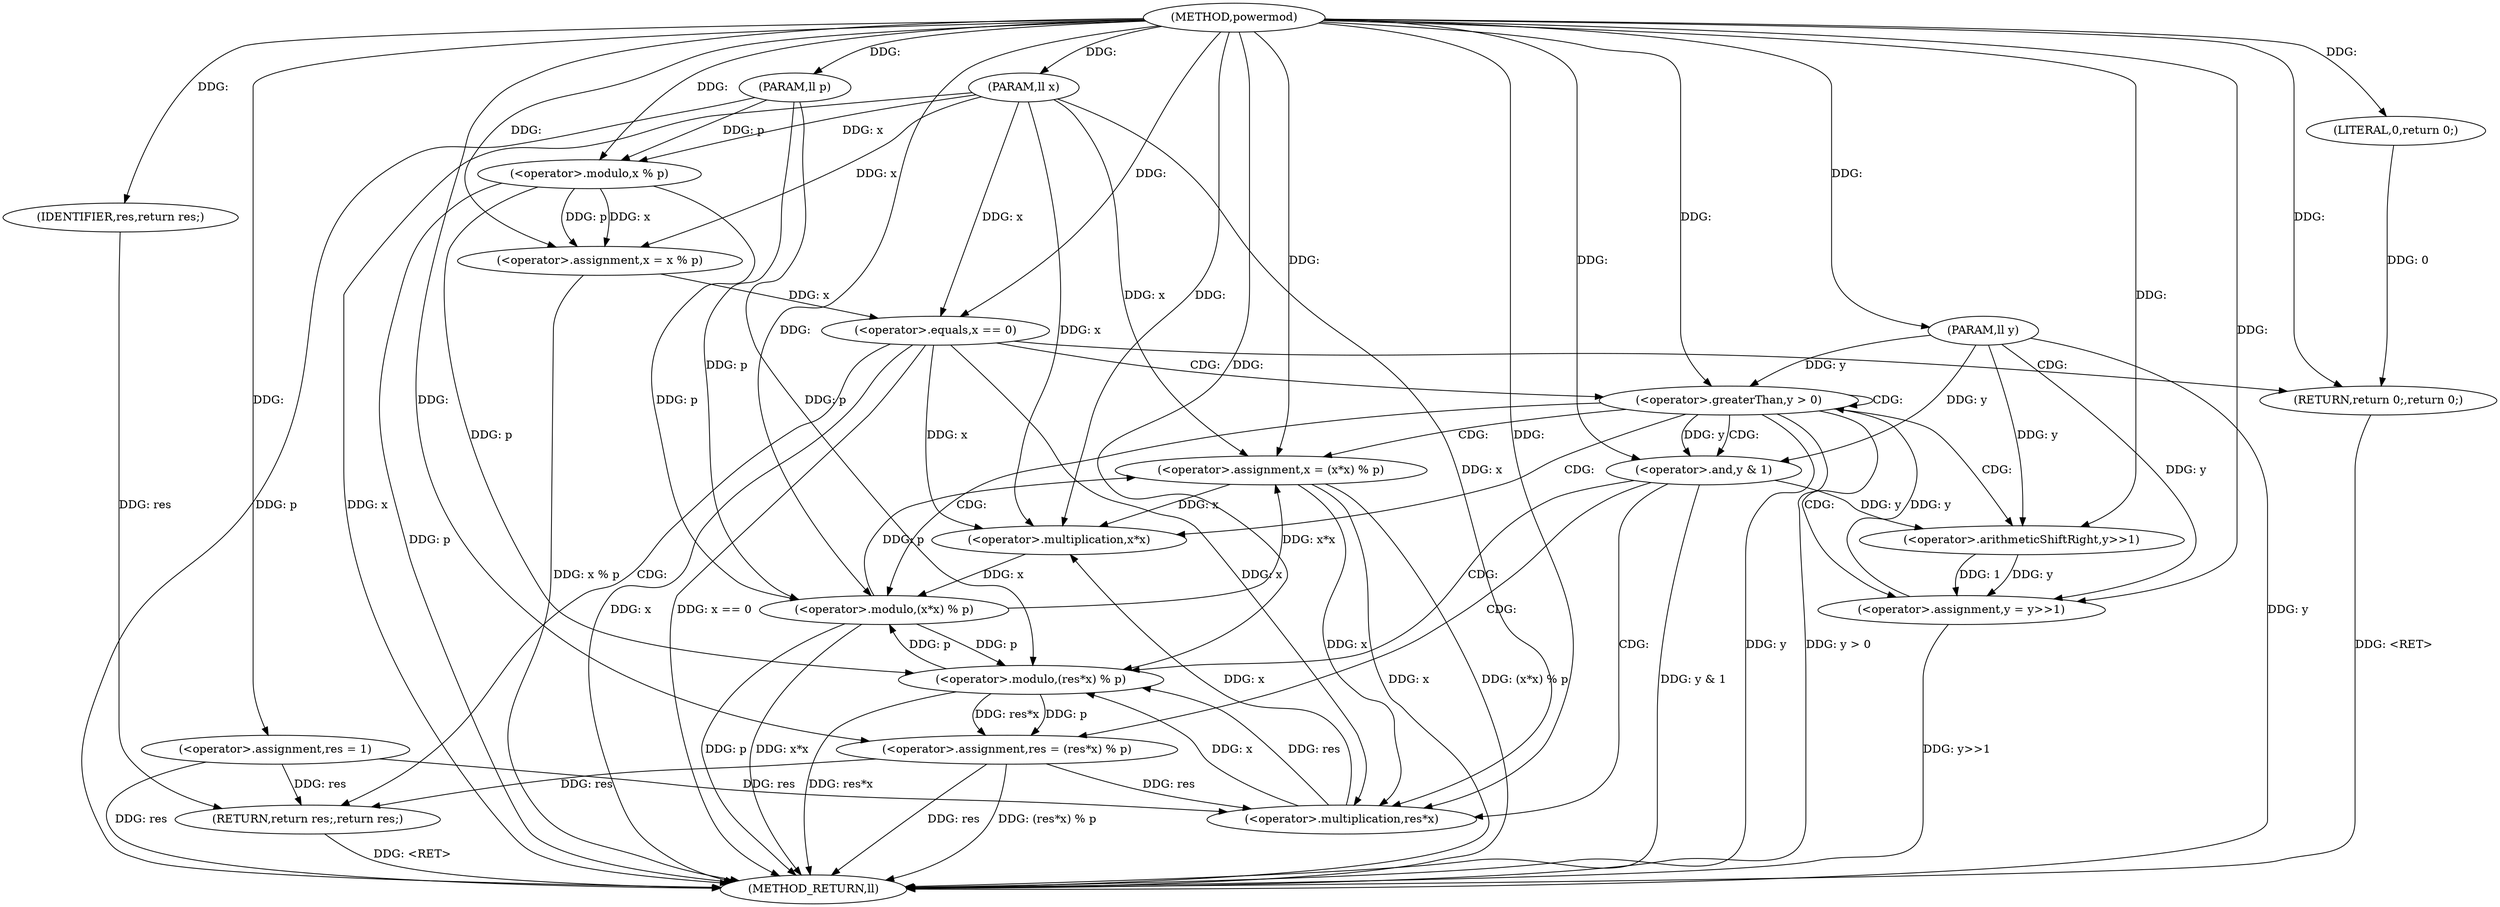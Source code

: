 digraph "powermod" {  
"1000393" [label = "(METHOD,powermod)" ]
"1000443" [label = "(METHOD_RETURN,ll)" ]
"1000394" [label = "(PARAM,ll x)" ]
"1000395" [label = "(PARAM,ll y)" ]
"1000396" [label = "(PARAM,ll p)" ]
"1000399" [label = "(<operator>.assignment,res = 1)" ]
"1000402" [label = "(<operator>.assignment,x = x % p)" ]
"1000441" [label = "(RETURN,return res;,return res;)" ]
"1000408" [label = "(<operator>.equals,x == 0)" ]
"1000411" [label = "(RETURN,return 0;,return 0;)" ]
"1000414" [label = "(<operator>.greaterThan,y > 0)" ]
"1000442" [label = "(IDENTIFIER,res,return res;)" ]
"1000404" [label = "(<operator>.modulo,x % p)" ]
"1000412" [label = "(LITERAL,0,return 0;)" ]
"1000429" [label = "(<operator>.assignment,y = y>>1)" ]
"1000434" [label = "(<operator>.assignment,x = (x*x) % p)" ]
"1000419" [label = "(<operator>.and,y & 1)" ]
"1000422" [label = "(<operator>.assignment,res = (res*x) % p)" ]
"1000431" [label = "(<operator>.arithmeticShiftRight,y>>1)" ]
"1000436" [label = "(<operator>.modulo,(x*x) % p)" ]
"1000424" [label = "(<operator>.modulo,(res*x) % p)" ]
"1000437" [label = "(<operator>.multiplication,x*x)" ]
"1000425" [label = "(<operator>.multiplication,res*x)" ]
  "1000394" -> "1000443"  [ label = "DDG: x"] 
  "1000395" -> "1000443"  [ label = "DDG: y"] 
  "1000396" -> "1000443"  [ label = "DDG: p"] 
  "1000399" -> "1000443"  [ label = "DDG: res"] 
  "1000404" -> "1000443"  [ label = "DDG: p"] 
  "1000402" -> "1000443"  [ label = "DDG: x % p"] 
  "1000408" -> "1000443"  [ label = "DDG: x"] 
  "1000408" -> "1000443"  [ label = "DDG: x == 0"] 
  "1000414" -> "1000443"  [ label = "DDG: y"] 
  "1000414" -> "1000443"  [ label = "DDG: y > 0"] 
  "1000419" -> "1000443"  [ label = "DDG: y & 1"] 
  "1000422" -> "1000443"  [ label = "DDG: res"] 
  "1000424" -> "1000443"  [ label = "DDG: res*x"] 
  "1000422" -> "1000443"  [ label = "DDG: (res*x) % p"] 
  "1000429" -> "1000443"  [ label = "DDG: y>>1"] 
  "1000434" -> "1000443"  [ label = "DDG: x"] 
  "1000436" -> "1000443"  [ label = "DDG: x*x"] 
  "1000436" -> "1000443"  [ label = "DDG: p"] 
  "1000434" -> "1000443"  [ label = "DDG: (x*x) % p"] 
  "1000441" -> "1000443"  [ label = "DDG: <RET>"] 
  "1000411" -> "1000443"  [ label = "DDG: <RET>"] 
  "1000393" -> "1000394"  [ label = "DDG: "] 
  "1000393" -> "1000395"  [ label = "DDG: "] 
  "1000393" -> "1000396"  [ label = "DDG: "] 
  "1000393" -> "1000399"  [ label = "DDG: "] 
  "1000404" -> "1000402"  [ label = "DDG: p"] 
  "1000404" -> "1000402"  [ label = "DDG: x"] 
  "1000442" -> "1000441"  [ label = "DDG: res"] 
  "1000399" -> "1000441"  [ label = "DDG: res"] 
  "1000422" -> "1000441"  [ label = "DDG: res"] 
  "1000394" -> "1000402"  [ label = "DDG: x"] 
  "1000393" -> "1000402"  [ label = "DDG: "] 
  "1000412" -> "1000411"  [ label = "DDG: 0"] 
  "1000393" -> "1000411"  [ label = "DDG: "] 
  "1000393" -> "1000442"  [ label = "DDG: "] 
  "1000394" -> "1000404"  [ label = "DDG: x"] 
  "1000393" -> "1000404"  [ label = "DDG: "] 
  "1000396" -> "1000404"  [ label = "DDG: p"] 
  "1000402" -> "1000408"  [ label = "DDG: x"] 
  "1000394" -> "1000408"  [ label = "DDG: x"] 
  "1000393" -> "1000408"  [ label = "DDG: "] 
  "1000393" -> "1000412"  [ label = "DDG: "] 
  "1000429" -> "1000414"  [ label = "DDG: y"] 
  "1000395" -> "1000414"  [ label = "DDG: y"] 
  "1000393" -> "1000414"  [ label = "DDG: "] 
  "1000431" -> "1000429"  [ label = "DDG: y"] 
  "1000431" -> "1000429"  [ label = "DDG: 1"] 
  "1000436" -> "1000434"  [ label = "DDG: x*x"] 
  "1000436" -> "1000434"  [ label = "DDG: p"] 
  "1000424" -> "1000422"  [ label = "DDG: p"] 
  "1000424" -> "1000422"  [ label = "DDG: res*x"] 
  "1000395" -> "1000429"  [ label = "DDG: y"] 
  "1000393" -> "1000429"  [ label = "DDG: "] 
  "1000394" -> "1000434"  [ label = "DDG: x"] 
  "1000393" -> "1000434"  [ label = "DDG: "] 
  "1000414" -> "1000419"  [ label = "DDG: y"] 
  "1000395" -> "1000419"  [ label = "DDG: y"] 
  "1000393" -> "1000419"  [ label = "DDG: "] 
  "1000393" -> "1000422"  [ label = "DDG: "] 
  "1000419" -> "1000431"  [ label = "DDG: y"] 
  "1000395" -> "1000431"  [ label = "DDG: y"] 
  "1000393" -> "1000431"  [ label = "DDG: "] 
  "1000437" -> "1000436"  [ label = "DDG: x"] 
  "1000404" -> "1000436"  [ label = "DDG: p"] 
  "1000424" -> "1000436"  [ label = "DDG: p"] 
  "1000396" -> "1000436"  [ label = "DDG: p"] 
  "1000393" -> "1000436"  [ label = "DDG: "] 
  "1000425" -> "1000424"  [ label = "DDG: res"] 
  "1000425" -> "1000424"  [ label = "DDG: x"] 
  "1000404" -> "1000424"  [ label = "DDG: p"] 
  "1000436" -> "1000424"  [ label = "DDG: p"] 
  "1000396" -> "1000424"  [ label = "DDG: p"] 
  "1000393" -> "1000424"  [ label = "DDG: "] 
  "1000408" -> "1000437"  [ label = "DDG: x"] 
  "1000425" -> "1000437"  [ label = "DDG: x"] 
  "1000434" -> "1000437"  [ label = "DDG: x"] 
  "1000394" -> "1000437"  [ label = "DDG: x"] 
  "1000393" -> "1000437"  [ label = "DDG: "] 
  "1000399" -> "1000425"  [ label = "DDG: res"] 
  "1000422" -> "1000425"  [ label = "DDG: res"] 
  "1000393" -> "1000425"  [ label = "DDG: "] 
  "1000408" -> "1000425"  [ label = "DDG: x"] 
  "1000434" -> "1000425"  [ label = "DDG: x"] 
  "1000394" -> "1000425"  [ label = "DDG: x"] 
  "1000408" -> "1000414"  [ label = "CDG: "] 
  "1000408" -> "1000441"  [ label = "CDG: "] 
  "1000408" -> "1000411"  [ label = "CDG: "] 
  "1000414" -> "1000431"  [ label = "CDG: "] 
  "1000414" -> "1000414"  [ label = "CDG: "] 
  "1000414" -> "1000436"  [ label = "CDG: "] 
  "1000414" -> "1000429"  [ label = "CDG: "] 
  "1000414" -> "1000437"  [ label = "CDG: "] 
  "1000414" -> "1000419"  [ label = "CDG: "] 
  "1000414" -> "1000434"  [ label = "CDG: "] 
  "1000419" -> "1000424"  [ label = "CDG: "] 
  "1000419" -> "1000422"  [ label = "CDG: "] 
  "1000419" -> "1000425"  [ label = "CDG: "] 
}
